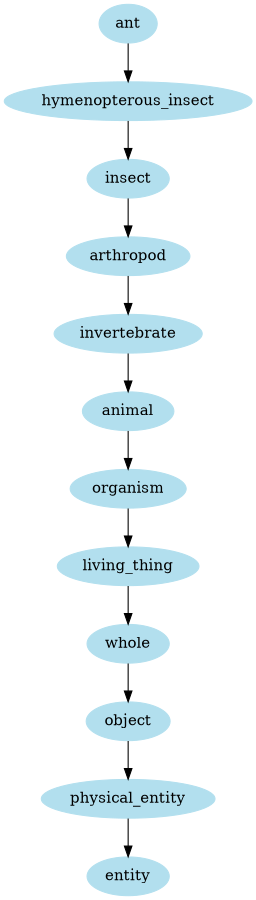 digraph unix {
	node [color=lightblue2 style=filled]
	size="6,6"
	ant -> hymenopterous_insect
	hymenopterous_insect -> insect
	insect -> arthropod
	arthropod -> invertebrate
	invertebrate -> animal
	animal -> organism
	organism -> living_thing
	living_thing -> whole
	whole -> object
	object -> physical_entity
	physical_entity -> entity
}
